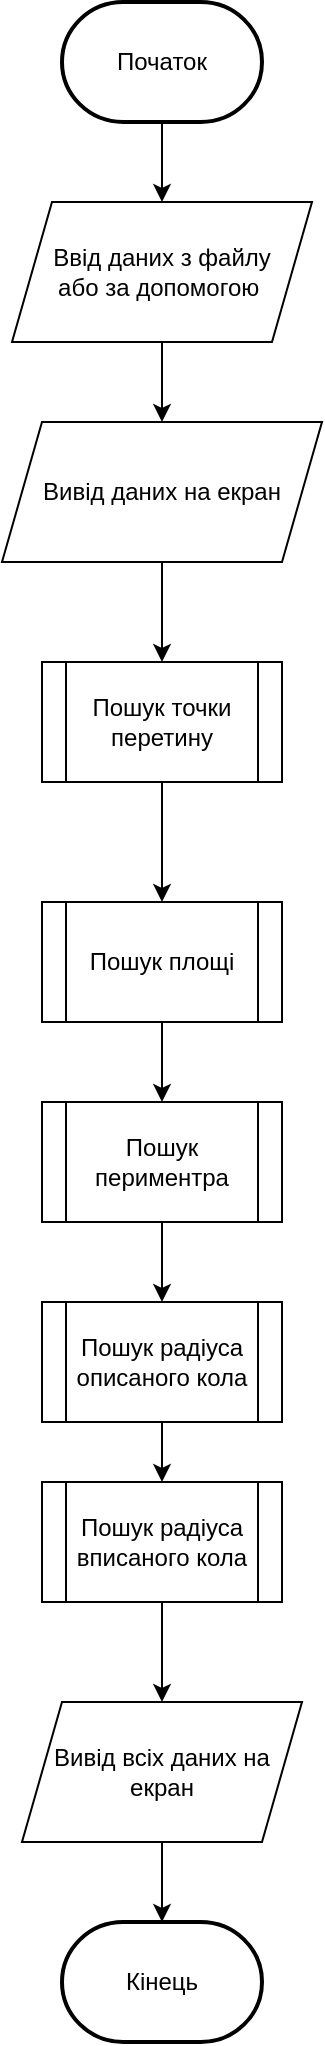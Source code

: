 <mxfile version="13.10.3" type="device"><diagram id="6ZS97l9X524-vaI6Rb2F" name="Page-1"><mxGraphModel dx="1038" dy="548" grid="1" gridSize="10" guides="1" tooltips="1" connect="1" arrows="1" fold="1" page="1" pageScale="1" pageWidth="827" pageHeight="1169" math="0" shadow="0"><root><mxCell id="0"/><mxCell id="1" parent="0"/><mxCell id="lpJfxLZwpIaYO4-36fCS-4" value="" style="edgeStyle=orthogonalEdgeStyle;rounded=0;orthogonalLoop=1;jettySize=auto;html=1;" parent="1" source="lpJfxLZwpIaYO4-36fCS-1" target="lpJfxLZwpIaYO4-36fCS-2" edge="1"><mxGeometry relative="1" as="geometry"/></mxCell><mxCell id="lpJfxLZwpIaYO4-36fCS-1" value="Початок" style="strokeWidth=2;html=1;shape=mxgraph.flowchart.terminator;whiteSpace=wrap;" parent="1" vertex="1"><mxGeometry x="70" y="20" width="100" height="60" as="geometry"/></mxCell><mxCell id="lpJfxLZwpIaYO4-36fCS-5" value="" style="edgeStyle=orthogonalEdgeStyle;rounded=0;orthogonalLoop=1;jettySize=auto;html=1;" parent="1" source="lpJfxLZwpIaYO4-36fCS-2" target="lpJfxLZwpIaYO4-36fCS-3" edge="1"><mxGeometry relative="1" as="geometry"/></mxCell><mxCell id="lpJfxLZwpIaYO4-36fCS-2" value="Ввід даних з файлу&lt;br&gt;або за допомогою&amp;nbsp;" style="shape=parallelogram;perimeter=parallelogramPerimeter;whiteSpace=wrap;html=1;fixedSize=1;" parent="1" vertex="1"><mxGeometry x="45" y="120" width="150" height="70" as="geometry"/></mxCell><mxCell id="PFubYXC6mW5JcZG_QiSJ-8" value="" style="edgeStyle=orthogonalEdgeStyle;rounded=0;orthogonalLoop=1;jettySize=auto;html=1;" edge="1" parent="1" source="lpJfxLZwpIaYO4-36fCS-3" target="PFubYXC6mW5JcZG_QiSJ-1"><mxGeometry relative="1" as="geometry"/></mxCell><mxCell id="lpJfxLZwpIaYO4-36fCS-3" value="Вивід даних на екран" style="shape=parallelogram;perimeter=parallelogramPerimeter;whiteSpace=wrap;html=1;fixedSize=1;" parent="1" vertex="1"><mxGeometry x="40" y="230" width="160" height="70" as="geometry"/></mxCell><mxCell id="PFubYXC6mW5JcZG_QiSJ-9" value="" style="edgeStyle=orthogonalEdgeStyle;rounded=0;orthogonalLoop=1;jettySize=auto;html=1;" edge="1" parent="1" source="PFubYXC6mW5JcZG_QiSJ-1" target="PFubYXC6mW5JcZG_QiSJ-2"><mxGeometry relative="1" as="geometry"/></mxCell><mxCell id="PFubYXC6mW5JcZG_QiSJ-1" value="Пошук точки перетину" style="shape=process;whiteSpace=wrap;html=1;backgroundOutline=1;" vertex="1" parent="1"><mxGeometry x="60" y="350" width="120" height="60" as="geometry"/></mxCell><mxCell id="PFubYXC6mW5JcZG_QiSJ-11" value="" style="edgeStyle=orthogonalEdgeStyle;rounded=0;orthogonalLoop=1;jettySize=auto;html=1;" edge="1" parent="1" source="PFubYXC6mW5JcZG_QiSJ-2" target="PFubYXC6mW5JcZG_QiSJ-3"><mxGeometry relative="1" as="geometry"/></mxCell><mxCell id="PFubYXC6mW5JcZG_QiSJ-2" value="Пошук площі" style="shape=process;whiteSpace=wrap;html=1;backgroundOutline=1;" vertex="1" parent="1"><mxGeometry x="60" y="470" width="120" height="60" as="geometry"/></mxCell><mxCell id="PFubYXC6mW5JcZG_QiSJ-10" value="" style="edgeStyle=orthogonalEdgeStyle;rounded=0;orthogonalLoop=1;jettySize=auto;html=1;" edge="1" parent="1" source="PFubYXC6mW5JcZG_QiSJ-3" target="PFubYXC6mW5JcZG_QiSJ-4"><mxGeometry relative="1" as="geometry"/></mxCell><mxCell id="PFubYXC6mW5JcZG_QiSJ-3" value="Пошук периментра" style="shape=process;whiteSpace=wrap;html=1;backgroundOutline=1;" vertex="1" parent="1"><mxGeometry x="60" y="570" width="120" height="60" as="geometry"/></mxCell><mxCell id="PFubYXC6mW5JcZG_QiSJ-13" value="" style="edgeStyle=orthogonalEdgeStyle;rounded=0;orthogonalLoop=1;jettySize=auto;html=1;" edge="1" parent="1" source="PFubYXC6mW5JcZG_QiSJ-4" target="PFubYXC6mW5JcZG_QiSJ-5"><mxGeometry relative="1" as="geometry"/></mxCell><mxCell id="PFubYXC6mW5JcZG_QiSJ-4" value="Пошук радіуса описаного кола" style="shape=process;whiteSpace=wrap;html=1;backgroundOutline=1;" vertex="1" parent="1"><mxGeometry x="60" y="670" width="120" height="60" as="geometry"/></mxCell><mxCell id="PFubYXC6mW5JcZG_QiSJ-12" value="" style="edgeStyle=orthogonalEdgeStyle;rounded=0;orthogonalLoop=1;jettySize=auto;html=1;" edge="1" parent="1" source="PFubYXC6mW5JcZG_QiSJ-5" target="PFubYXC6mW5JcZG_QiSJ-6"><mxGeometry relative="1" as="geometry"/></mxCell><mxCell id="PFubYXC6mW5JcZG_QiSJ-5" value="Пошук радіуса вписаного кола" style="shape=process;whiteSpace=wrap;html=1;backgroundOutline=1;" vertex="1" parent="1"><mxGeometry x="60" y="760" width="120" height="60" as="geometry"/></mxCell><mxCell id="PFubYXC6mW5JcZG_QiSJ-14" value="" style="edgeStyle=orthogonalEdgeStyle;rounded=0;orthogonalLoop=1;jettySize=auto;html=1;" edge="1" parent="1" source="PFubYXC6mW5JcZG_QiSJ-6" target="PFubYXC6mW5JcZG_QiSJ-7"><mxGeometry relative="1" as="geometry"/></mxCell><mxCell id="PFubYXC6mW5JcZG_QiSJ-6" value="Вивід всіх даних на екран" style="shape=parallelogram;perimeter=parallelogramPerimeter;whiteSpace=wrap;html=1;fixedSize=1;" vertex="1" parent="1"><mxGeometry x="50" y="870" width="140" height="70" as="geometry"/></mxCell><mxCell id="PFubYXC6mW5JcZG_QiSJ-7" value="Кінець" style="strokeWidth=2;html=1;shape=mxgraph.flowchart.terminator;whiteSpace=wrap;" vertex="1" parent="1"><mxGeometry x="70" y="980" width="100" height="60" as="geometry"/></mxCell></root></mxGraphModel></diagram></mxfile>